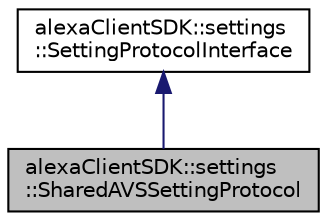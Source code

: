 digraph "alexaClientSDK::settings::SharedAVSSettingProtocol"
{
 // LATEX_PDF_SIZE
  edge [fontname="Helvetica",fontsize="10",labelfontname="Helvetica",labelfontsize="10"];
  node [fontname="Helvetica",fontsize="10",shape=record];
  Node1 [label="alexaClientSDK::settings\l::SharedAVSSettingProtocol",height=0.2,width=0.4,color="black", fillcolor="grey75", style="filled", fontcolor="black",tooltip=" "];
  Node2 -> Node1 [dir="back",color="midnightblue",fontsize="10",style="solid",fontname="Helvetica"];
  Node2 [label="alexaClientSDK::settings\l::SettingProtocolInterface",height=0.2,width=0.4,color="black", fillcolor="white", style="filled",URL="$classalexa_client_s_d_k_1_1settings_1_1_setting_protocol_interface.html",tooltip=" "];
}
